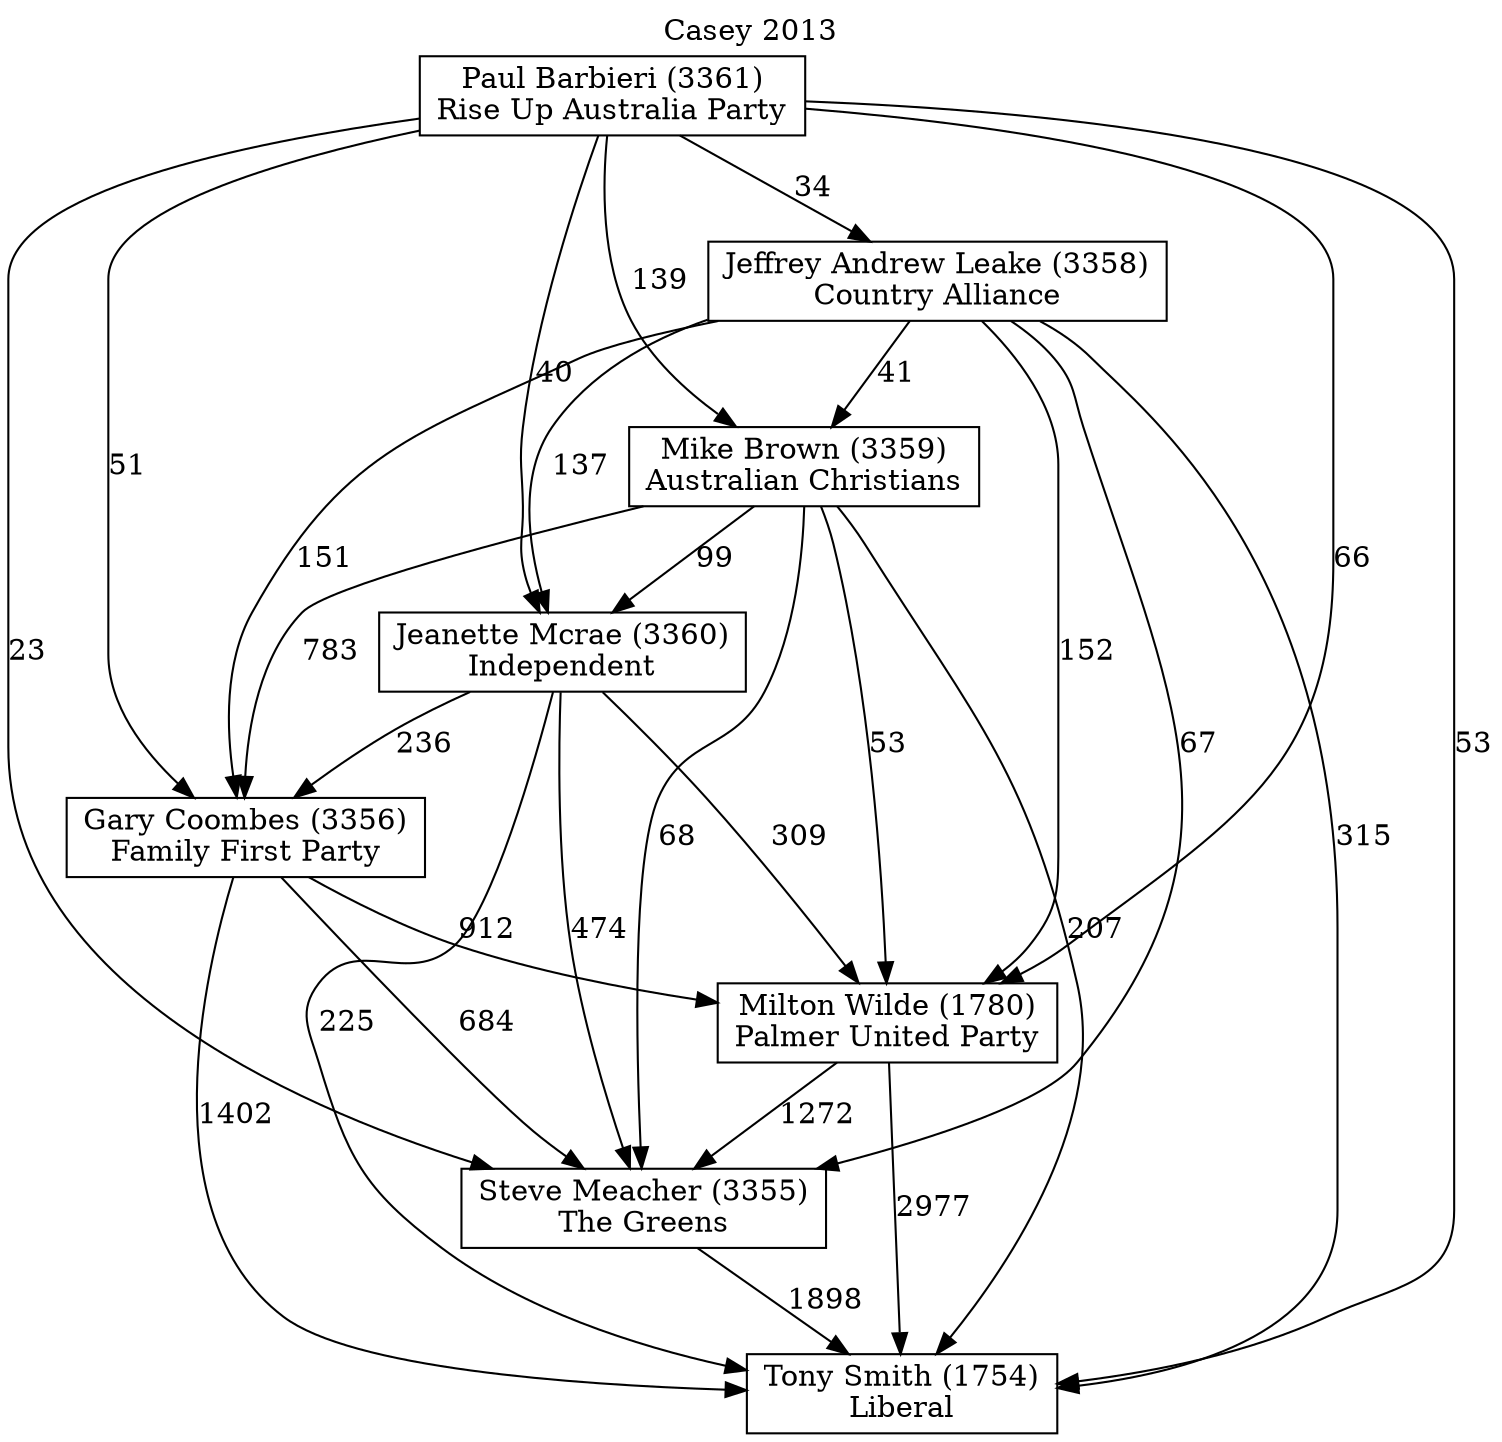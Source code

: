 // House preference flow
digraph "Tony Smith (1754)_Casey_2013" {
	graph [label="Casey 2013" labelloc=t mclimit=10]
	node [shape=box]
	"Tony Smith (1754)" [label="Tony Smith (1754)
Liberal"]
	"Steve Meacher (3355)" [label="Steve Meacher (3355)
The Greens"]
	"Milton Wilde (1780)" [label="Milton Wilde (1780)
Palmer United Party"]
	"Gary Coombes (3356)" [label="Gary Coombes (3356)
Family First Party"]
	"Jeanette Mcrae (3360)" [label="Jeanette Mcrae (3360)
Independent"]
	"Mike Brown (3359)" [label="Mike Brown (3359)
Australian Christians"]
	"Jeffrey Andrew Leake (3358)" [label="Jeffrey Andrew Leake (3358)
Country Alliance"]
	"Paul Barbieri (3361)" [label="Paul Barbieri (3361)
Rise Up Australia Party"]
	"Steve Meacher (3355)" -> "Tony Smith (1754)" [label=1898]
	"Milton Wilde (1780)" -> "Steve Meacher (3355)" [label=1272]
	"Gary Coombes (3356)" -> "Milton Wilde (1780)" [label=912]
	"Jeanette Mcrae (3360)" -> "Gary Coombes (3356)" [label=236]
	"Mike Brown (3359)" -> "Jeanette Mcrae (3360)" [label=99]
	"Jeffrey Andrew Leake (3358)" -> "Mike Brown (3359)" [label=41]
	"Paul Barbieri (3361)" -> "Jeffrey Andrew Leake (3358)" [label=34]
	"Milton Wilde (1780)" -> "Tony Smith (1754)" [label=2977]
	"Gary Coombes (3356)" -> "Tony Smith (1754)" [label=1402]
	"Jeanette Mcrae (3360)" -> "Tony Smith (1754)" [label=225]
	"Mike Brown (3359)" -> "Tony Smith (1754)" [label=207]
	"Jeffrey Andrew Leake (3358)" -> "Tony Smith (1754)" [label=315]
	"Paul Barbieri (3361)" -> "Tony Smith (1754)" [label=53]
	"Paul Barbieri (3361)" -> "Mike Brown (3359)" [label=139]
	"Jeffrey Andrew Leake (3358)" -> "Jeanette Mcrae (3360)" [label=137]
	"Paul Barbieri (3361)" -> "Jeanette Mcrae (3360)" [label=40]
	"Mike Brown (3359)" -> "Gary Coombes (3356)" [label=783]
	"Jeffrey Andrew Leake (3358)" -> "Gary Coombes (3356)" [label=151]
	"Paul Barbieri (3361)" -> "Gary Coombes (3356)" [label=51]
	"Jeanette Mcrae (3360)" -> "Milton Wilde (1780)" [label=309]
	"Mike Brown (3359)" -> "Milton Wilde (1780)" [label=53]
	"Jeffrey Andrew Leake (3358)" -> "Milton Wilde (1780)" [label=152]
	"Paul Barbieri (3361)" -> "Milton Wilde (1780)" [label=66]
	"Gary Coombes (3356)" -> "Steve Meacher (3355)" [label=684]
	"Jeanette Mcrae (3360)" -> "Steve Meacher (3355)" [label=474]
	"Mike Brown (3359)" -> "Steve Meacher (3355)" [label=68]
	"Jeffrey Andrew Leake (3358)" -> "Steve Meacher (3355)" [label=67]
	"Paul Barbieri (3361)" -> "Steve Meacher (3355)" [label=23]
}

